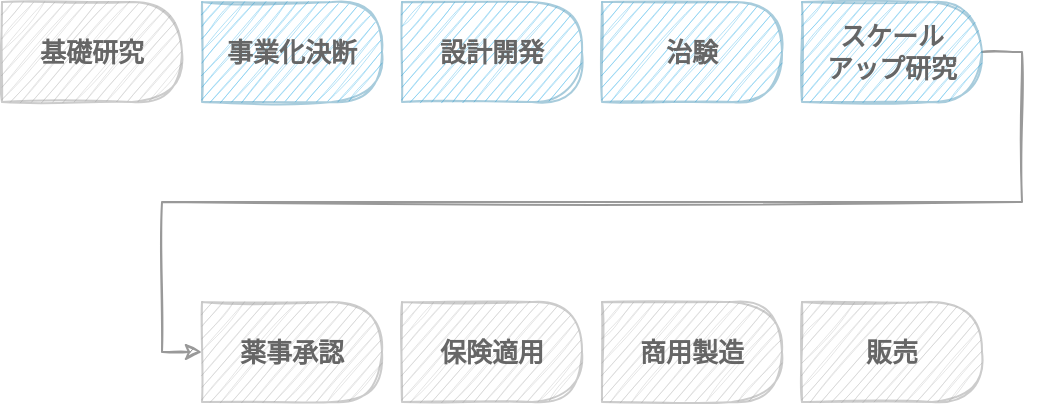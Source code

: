 <mxfile version="16.5.3" type="github" pages="8">
  <diagram id="iuKAMjdSAFSw6GBmPtJa" name="Scope1">
    <mxGraphModel dx="1940" dy="694" grid="1" gridSize="10" guides="1" tooltips="1" connect="1" arrows="1" fold="1" page="1" pageScale="1" pageWidth="850" pageHeight="1100" math="0" shadow="0">
      <root>
        <mxCell id="0" />
        <mxCell id="1" parent="0" />
        <mxCell id="76yHoALL5mbPEJ48qjr9-2" value="基礎研究" style="shape=delay;whiteSpace=wrap;html=1;fontSize=13;strokeColor=#999999;fontColor=#666666;fontStyle=1;fillColor=#CCCCCC;fontFamily=Noto Sans;fontSource=https%3A%2F%2Ffonts.googleapis.com%2Fcss%3Ffamily%3DNoto%2BSans;sketch=1;strokeWidth=1;opacity=50;" parent="1" vertex="1">
          <mxGeometry x="-780" y="520" width="90" height="50" as="geometry" />
        </mxCell>
        <mxCell id="76yHoALL5mbPEJ48qjr9-3" value="事業化決断" style="shape=delay;whiteSpace=wrap;html=1;fontSize=13;strokeColor=#529ABA;fontColor=#666666;fontStyle=1;fillColor=#69C4ED;fontFamily=Noto Sans;fontSource=https%3A%2F%2Ffonts.googleapis.com%2Fcss%3Ffamily%3DNoto%2BSans;sketch=1;opacity=50;strokeWidth=1;" parent="1" vertex="1">
          <mxGeometry x="-680" y="520" width="90" height="50" as="geometry" />
        </mxCell>
        <mxCell id="76yHoALL5mbPEJ48qjr9-4" value="設計開発" style="shape=delay;whiteSpace=wrap;html=1;fontSize=13;strokeColor=#529ABA;fontColor=#666666;fontStyle=1;fillColor=#69C4ED;fontFamily=Noto Sans;fontSource=https%3A%2F%2Ffonts.googleapis.com%2Fcss%3Ffamily%3DNoto%2BSans;sketch=1;opacity=50;strokeWidth=1;" parent="1" vertex="1">
          <mxGeometry x="-580" y="520" width="90" height="50" as="geometry" />
        </mxCell>
        <mxCell id="76yHoALL5mbPEJ48qjr9-5" value="治験" style="shape=delay;whiteSpace=wrap;html=1;fontSize=13;strokeColor=#529ABA;fontColor=#666666;fontStyle=1;fillColor=#69C4ED;fontFamily=Noto Sans;fontSource=https%3A%2F%2Ffonts.googleapis.com%2Fcss%3Ffamily%3DNoto%2BSans;sketch=1;opacity=50;strokeWidth=1;" parent="1" vertex="1">
          <mxGeometry x="-480" y="520" width="90" height="50" as="geometry" />
        </mxCell>
        <mxCell id="76yHoALL5mbPEJ48qjr9-11" style="edgeStyle=orthogonalEdgeStyle;rounded=0;orthogonalLoop=1;jettySize=auto;html=1;exitX=1;exitY=0.5;exitDx=0;exitDy=0;entryX=0;entryY=0.5;entryDx=0;entryDy=0;fillColor=#f5f5f5;strokeColor=#999999;fontFamily=Noto Sans;fontSource=https%3A%2F%2Ffonts.googleapis.com%2Fcss%3Ffamily%3DNoto%2BSans;sketch=1;fontColor=#666666;fontStyle=0" parent="1" source="76yHoALL5mbPEJ48qjr9-6" target="76yHoALL5mbPEJ48qjr9-7" edge="1">
          <mxGeometry relative="1" as="geometry" />
        </mxCell>
        <mxCell id="76yHoALL5mbPEJ48qjr9-6" value="&lt;div&gt;スケール&lt;/div&gt;&lt;div&gt;アップ研究&lt;/div&gt;" style="shape=delay;whiteSpace=wrap;html=1;fontSize=13;strokeColor=#529ABA;fontColor=#666666;fontStyle=1;fillColor=#69C4ED;fontFamily=Noto Sans;fontSource=https%3A%2F%2Ffonts.googleapis.com%2Fcss%3Ffamily%3DNoto%2BSans;sketch=1;opacity=50;strokeWidth=1;" parent="1" vertex="1">
          <mxGeometry x="-380" y="520" width="90" height="50" as="geometry" />
        </mxCell>
        <mxCell id="76yHoALL5mbPEJ48qjr9-7" value="薬事承認" style="shape=delay;whiteSpace=wrap;html=1;fontSize=13;strokeColor=#999999;fontColor=#666666;fontStyle=1;fillColor=#CCCCCC;fontFamily=Noto Sans;fontSource=https%3A%2F%2Ffonts.googleapis.com%2Fcss%3Ffamily%3DNoto%2BSans;sketch=1;strokeWidth=1;opacity=50;" parent="1" vertex="1">
          <mxGeometry x="-680" y="670" width="90" height="50" as="geometry" />
        </mxCell>
        <mxCell id="76yHoALL5mbPEJ48qjr9-8" value="保険適用" style="shape=delay;whiteSpace=wrap;html=1;fontSize=13;strokeColor=#999999;fontColor=#666666;fontStyle=1;fillColor=#CCCCCC;fontFamily=Noto Sans;fontSource=https%3A%2F%2Ffonts.googleapis.com%2Fcss%3Ffamily%3DNoto%2BSans;sketch=1;strokeWidth=1;opacity=50;" parent="1" vertex="1">
          <mxGeometry x="-580" y="670" width="90" height="50" as="geometry" />
        </mxCell>
        <mxCell id="76yHoALL5mbPEJ48qjr9-9" value="商用製造" style="shape=delay;whiteSpace=wrap;html=1;fontSize=13;strokeColor=#999999;fontColor=#666666;fontStyle=1;fillColor=#CCCCCC;fontFamily=Noto Sans;fontSource=https%3A%2F%2Ffonts.googleapis.com%2Fcss%3Ffamily%3DNoto%2BSans;sketch=1;strokeWidth=1;opacity=50;" parent="1" vertex="1">
          <mxGeometry x="-480" y="670" width="90" height="50" as="geometry" />
        </mxCell>
        <mxCell id="76yHoALL5mbPEJ48qjr9-10" value="販売" style="shape=delay;whiteSpace=wrap;html=1;fontSize=13;strokeColor=#999999;fontColor=#666666;fontStyle=1;fillColor=#CCCCCC;fontFamily=Noto Sans;fontSource=https%3A%2F%2Ffonts.googleapis.com%2Fcss%3Ffamily%3DNoto%2BSans;sketch=1;strokeWidth=1;opacity=50;" parent="1" vertex="1">
          <mxGeometry x="-380" y="670" width="90" height="50" as="geometry" />
        </mxCell>
      </root>
    </mxGraphModel>
  </diagram>
  <diagram name="Scope2" id="lq7y6WpqA6HuHxRg6o95">
    <mxGraphModel dx="2790" dy="694" grid="1" gridSize="10" guides="1" tooltips="1" connect="1" arrows="1" fold="1" page="1" pageScale="1" pageWidth="850" pageHeight="1100" math="0" shadow="0">
      <root>
        <mxCell id="eqSnx0wqoSUiIAxdlNyT-0" />
        <mxCell id="eqSnx0wqoSUiIAxdlNyT-1" parent="eqSnx0wqoSUiIAxdlNyT-0" />
        <mxCell id="12EfGe63K_136_F5QD3u-6" style="edgeStyle=orthogonalEdgeStyle;rounded=0;sketch=0;orthogonalLoop=1;jettySize=auto;html=1;exitX=1;exitY=0.5;exitDx=0;exitDy=0;entryX=0;entryY=0.5;entryDx=0;entryDy=0;fontFamily=Noto Sans;fontSource=https%3A%2F%2Ffonts.googleapis.com%2Fcss%3Ffamily%3DNoto%2BSans;fontSize=15;fontColor=#FFFFFF;strokeColor=#999999;" parent="eqSnx0wqoSUiIAxdlNyT-1" source="eqSnx0wqoSUiIAxdlNyT-12" target="12EfGe63K_136_F5QD3u-0" edge="1">
          <mxGeometry relative="1" as="geometry" />
        </mxCell>
        <mxCell id="eqSnx0wqoSUiIAxdlNyT-12" value="事業化計画" style="rounded=1;whiteSpace=wrap;html=1;fontFamily=Noto Sans;fontSource=https%3A%2F%2Ffonts.googleapis.com%2Fcss%3Ffamily%3DNoto%2BSans;fillColor=#529ABA;strokeColor=none;sketch=0;strokeWidth=1;perimeterSpacing=0;fontSize=15;fontColor=#FFFFFF;" parent="eqSnx0wqoSUiIAxdlNyT-1" vertex="1">
          <mxGeometry x="-960" y="440" width="120" height="50" as="geometry" />
        </mxCell>
        <mxCell id="FeP-WYTawY7qhE1VqdEB-0" style="edgeStyle=orthogonalEdgeStyle;rounded=0;orthogonalLoop=1;jettySize=auto;html=1;exitX=1;exitY=0.5;exitDx=0;exitDy=0;entryX=0.5;entryY=0;entryDx=0;entryDy=0;strokeColor=#999999;startArrow=classic;startFill=1;" edge="1" parent="eqSnx0wqoSUiIAxdlNyT-1" source="12EfGe63K_136_F5QD3u-0" target="12EfGe63K_136_F5QD3u-2">
          <mxGeometry relative="1" as="geometry" />
        </mxCell>
        <mxCell id="12EfGe63K_136_F5QD3u-0" value="設計開発計画" style="rounded=1;whiteSpace=wrap;html=1;fontFamily=Noto Sans;fontSource=https%3A%2F%2Ffonts.googleapis.com%2Fcss%3Ffamily%3DNoto%2BSans;fillColor=#529ABA;strokeColor=none;sketch=0;strokeWidth=1;perimeterSpacing=0;fontSize=15;fontColor=#FFFFFF;" parent="eqSnx0wqoSUiIAxdlNyT-1" vertex="1">
          <mxGeometry x="-790" y="440" width="120" height="50" as="geometry" />
        </mxCell>
        <mxCell id="12EfGe63K_136_F5QD3u-8" style="edgeStyle=orthogonalEdgeStyle;rounded=0;sketch=0;orthogonalLoop=1;jettySize=auto;html=1;exitX=1;exitY=0.5;exitDx=0;exitDy=0;fontFamily=Noto Sans;fontSource=https%3A%2F%2Ffonts.googleapis.com%2Fcss%3Ffamily%3DNoto%2BSans;fontSize=15;fontColor=#FFFFFF;strokeColor=#999999;startArrow=classic;startFill=1;" parent="eqSnx0wqoSUiIAxdlNyT-1" source="12EfGe63K_136_F5QD3u-2" target="12EfGe63K_136_F5QD3u-3" edge="1">
          <mxGeometry relative="1" as="geometry" />
        </mxCell>
        <mxCell id="12EfGe63K_136_F5QD3u-2" value="設計インプット" style="rounded=1;whiteSpace=wrap;html=1;fontFamily=Noto Sans;fontSource=https%3A%2F%2Ffonts.googleapis.com%2Fcss%3Ffamily%3DNoto%2BSans;fillColor=#529ABA;strokeColor=none;sketch=0;strokeWidth=1;perimeterSpacing=0;fontSize=15;fontColor=#FFFFFF;" parent="eqSnx0wqoSUiIAxdlNyT-1" vertex="1">
          <mxGeometry x="-700" y="500" width="120" height="50" as="geometry" />
        </mxCell>
        <mxCell id="12EfGe63K_136_F5QD3u-10" style="edgeStyle=orthogonalEdgeStyle;rounded=0;sketch=0;orthogonalLoop=1;jettySize=auto;html=1;exitX=1;exitY=0.5;exitDx=0;exitDy=0;entryX=0.5;entryY=0;entryDx=0;entryDy=0;fontFamily=Noto Sans;fontSource=https%3A%2F%2Ffonts.googleapis.com%2Fcss%3Ffamily%3DNoto%2BSans;fontSize=15;fontColor=#FFFFFF;strokeColor=#999999;startArrow=classic;startFill=1;" parent="eqSnx0wqoSUiIAxdlNyT-1" source="12EfGe63K_136_F5QD3u-3" target="12EfGe63K_136_F5QD3u-9" edge="1">
          <mxGeometry relative="1" as="geometry" />
        </mxCell>
        <mxCell id="12EfGe63K_136_F5QD3u-3" value="開発" style="rounded=1;whiteSpace=wrap;html=1;fontFamily=Noto Sans;fontSource=https%3A%2F%2Ffonts.googleapis.com%2Fcss%3Ffamily%3DNoto%2BSans;fillColor=#529ABA;strokeColor=none;sketch=0;strokeWidth=1;perimeterSpacing=0;fontSize=15;fontColor=#FFFFFF;" parent="eqSnx0wqoSUiIAxdlNyT-1" vertex="1">
          <mxGeometry x="-610" y="560" width="120" height="50" as="geometry" />
        </mxCell>
        <mxCell id="12EfGe63K_136_F5QD3u-12" style="edgeStyle=orthogonalEdgeStyle;rounded=0;sketch=0;orthogonalLoop=1;jettySize=auto;html=1;exitX=1;exitY=0.5;exitDx=0;exitDy=0;fontFamily=Noto Sans;fontSource=https%3A%2F%2Ffonts.googleapis.com%2Fcss%3Ffamily%3DNoto%2BSans;fontSize=13;fontColor=#FFFFFF;strokeColor=#999999;startArrow=classic;startFill=1;" parent="eqSnx0wqoSUiIAxdlNyT-1" source="12EfGe63K_136_F5QD3u-9" target="12EfGe63K_136_F5QD3u-11" edge="1">
          <mxGeometry relative="1" as="geometry" />
        </mxCell>
        <mxCell id="12EfGe63K_136_F5QD3u-9" value="設計検証" style="rounded=1;whiteSpace=wrap;html=1;fontFamily=Noto Sans;fontSource=https%3A%2F%2Ffonts.googleapis.com%2Fcss%3Ffamily%3DNoto%2BSans;fillColor=#529ABA;strokeColor=none;sketch=0;strokeWidth=1;perimeterSpacing=0;fontSize=15;fontColor=#FFFFFF;" parent="eqSnx0wqoSUiIAxdlNyT-1" vertex="1">
          <mxGeometry x="-520" y="620" width="120" height="50" as="geometry" />
        </mxCell>
        <mxCell id="12EfGe63K_136_F5QD3u-14" style="edgeStyle=orthogonalEdgeStyle;rounded=0;sketch=0;orthogonalLoop=1;jettySize=auto;html=1;exitX=1;exitY=0.5;exitDx=0;exitDy=0;entryX=0.5;entryY=0;entryDx=0;entryDy=0;fontFamily=Noto Sans;fontSource=https%3A%2F%2Ffonts.googleapis.com%2Fcss%3Ffamily%3DNoto%2BSans;fontSize=15;fontColor=#FFFFFF;startArrow=classic;startFill=1;strokeColor=#999999;" parent="eqSnx0wqoSUiIAxdlNyT-1" source="12EfGe63K_136_F5QD3u-11" target="12EfGe63K_136_F5QD3u-13" edge="1">
          <mxGeometry relative="1" as="geometry" />
        </mxCell>
        <mxCell id="12EfGe63K_136_F5QD3u-11" value="臨床開発" style="rounded=1;whiteSpace=wrap;html=1;fontFamily=Noto Sans;fontSource=https%3A%2F%2Ffonts.googleapis.com%2Fcss%3Ffamily%3DNoto%2BSans;fillColor=#529ABA;strokeColor=none;sketch=0;strokeWidth=1;perimeterSpacing=0;fontSize=15;fontColor=#FFFFFF;" parent="eqSnx0wqoSUiIAxdlNyT-1" vertex="1">
          <mxGeometry x="-430" y="680" width="120" height="50" as="geometry" />
        </mxCell>
        <mxCell id="N5G9naEENow_rM-A72xV-1" style="edgeStyle=orthogonalEdgeStyle;rounded=0;sketch=0;orthogonalLoop=1;jettySize=auto;html=1;exitX=1;exitY=0.5;exitDx=0;exitDy=0;entryX=0;entryY=0.5;entryDx=0;entryDy=0;fontFamily=Noto Sans;fontSource=https%3A%2F%2Ffonts.googleapis.com%2Fcss%3Ffamily%3DNoto%2BSans;fontSize=15;fontColor=#FFFFFF;startArrow=none;startFill=0;strokeColor=#999999;" parent="eqSnx0wqoSUiIAxdlNyT-1" source="12EfGe63K_136_F5QD3u-13" target="N5G9naEENow_rM-A72xV-0" edge="1">
          <mxGeometry relative="1" as="geometry" />
        </mxCell>
        <mxCell id="12EfGe63K_136_F5QD3u-13" value="製造移管" style="rounded=1;whiteSpace=wrap;html=1;fontFamily=Noto Sans;fontSource=https%3A%2F%2Ffonts.googleapis.com%2Fcss%3Ffamily%3DNoto%2BSans;fillColor=#529ABA;strokeColor=none;sketch=0;strokeWidth=1;perimeterSpacing=0;fontSize=15;fontColor=#FFFFFF;" parent="eqSnx0wqoSUiIAxdlNyT-1" vertex="1">
          <mxGeometry x="-340" y="740" width="120" height="50" as="geometry" />
        </mxCell>
        <mxCell id="N5G9naEENow_rM-A72xV-4" style="edgeStyle=orthogonalEdgeStyle;rounded=0;sketch=0;orthogonalLoop=1;jettySize=auto;html=1;exitX=0.5;exitY=0;exitDx=0;exitDy=0;entryX=1;entryY=0.5;entryDx=0;entryDy=0;fontFamily=Noto Sans;fontSource=https%3A%2F%2Ffonts.googleapis.com%2Fcss%3Ffamily%3DNoto%2BSans;fontSize=15;fontColor=#FFFFFF;startArrow=none;startFill=0;strokeColor=#999999;" parent="eqSnx0wqoSUiIAxdlNyT-1" source="N5G9naEENow_rM-A72xV-0" target="N5G9naEENow_rM-A72xV-3" edge="1">
          <mxGeometry relative="1" as="geometry" />
        </mxCell>
        <mxCell id="N5G9naEENow_rM-A72xV-0" value="市場導入" style="rounded=1;whiteSpace=wrap;html=1;fontFamily=Noto Sans;fontSource=https%3A%2F%2Ffonts.googleapis.com%2Fcss%3Ffamily%3DNoto%2BSans;fillColor=#808080;strokeColor=none;sketch=0;strokeWidth=1;perimeterSpacing=0;fontSize=15;fontColor=#FFFFFF;" parent="eqSnx0wqoSUiIAxdlNyT-1" vertex="1">
          <mxGeometry x="-170" y="740" width="120" height="50" as="geometry" />
        </mxCell>
        <mxCell id="FeP-WYTawY7qhE1VqdEB-1" style="edgeStyle=orthogonalEdgeStyle;rounded=0;orthogonalLoop=1;jettySize=auto;html=1;exitX=0;exitY=0.5;exitDx=0;exitDy=0;entryX=0.5;entryY=0;entryDx=0;entryDy=0;startArrow=none;startFill=0;strokeColor=#999999;" edge="1" parent="eqSnx0wqoSUiIAxdlNyT-1" source="N5G9naEENow_rM-A72xV-3" target="12EfGe63K_136_F5QD3u-0">
          <mxGeometry relative="1" as="geometry" />
        </mxCell>
        <mxCell id="N5G9naEENow_rM-A72xV-3" value="設計変更" style="rounded=1;whiteSpace=wrap;html=1;fontFamily=Noto Sans;fontSource=https%3A%2F%2Ffonts.googleapis.com%2Fcss%3Ffamily%3DNoto%2BSans;fillColor=#529ABA;strokeColor=none;sketch=0;strokeWidth=1;perimeterSpacing=0;fontSize=15;fontColor=#FFFFFF;" parent="eqSnx0wqoSUiIAxdlNyT-1" vertex="1">
          <mxGeometry x="-470" y="370" width="120" height="50" as="geometry" />
        </mxCell>
        <mxCell id="ldZBm3tg4VJGmdEQy_KW-0" value="" style="shape=mxgraph.signs.healthcare.surgery;html=1;pointerEvents=1;fillColor=#000000;strokeColor=none;verticalLabelPosition=bottom;verticalAlign=top;align=center;fontSize=18;" vertex="1" parent="eqSnx0wqoSUiIAxdlNyT-1">
          <mxGeometry x="-350" y="640" width="51.02" height="50" as="geometry" />
        </mxCell>
        <mxCell id="ldZBm3tg4VJGmdEQy_KW-1" value="" style="sketch=0;pointerEvents=1;shadow=0;dashed=0;html=1;strokeColor=none;fillColor=#505050;labelPosition=center;verticalLabelPosition=bottom;verticalAlign=top;outlineConnect=0;align=center;shape=mxgraph.office.services.verification_service;fontSize=18;" vertex="1" parent="eqSnx0wqoSUiIAxdlNyT-1">
          <mxGeometry x="-440" y="590" width="48.31" height="50" as="geometry" />
        </mxCell>
        <mxCell id="ldZBm3tg4VJGmdEQy_KW-2" value="" style="verticalLabelPosition=bottom;html=1;verticalAlign=top;align=center;strokeColor=none;fillColor=#4D4D4D;shape=mxgraph.azure.azure_sdk;fontSize=18;" vertex="1" parent="eqSnx0wqoSUiIAxdlNyT-1">
          <mxGeometry x="-520" y="526" width="50" height="47.5" as="geometry" />
        </mxCell>
        <mxCell id="ldZBm3tg4VJGmdEQy_KW-5" value="" style="sketch=0;aspect=fixed;html=1;points=[];align=center;image;fontSize=12;image=img/lib/mscae/Input.svg;fillColor=#4D4D4D;" vertex="1" parent="eqSnx0wqoSUiIAxdlNyT-1">
          <mxGeometry x="-610" y="470" width="50" height="45" as="geometry" />
        </mxCell>
        <mxCell id="ldZBm3tg4VJGmdEQy_KW-6" value="" style="sketch=0;outlineConnect=0;fontColor=#232F3E;gradientColor=none;fillColor=#4D4D4D;strokeColor=none;dashed=0;verticalLabelPosition=bottom;verticalAlign=top;align=center;html=1;fontSize=12;fontStyle=0;aspect=fixed;pointerEvents=1;shape=mxgraph.aws4.backup_plan;" vertex="1" parent="eqSnx0wqoSUiIAxdlNyT-1">
          <mxGeometry x="-690" y="410" width="36.92" height="48" as="geometry" />
        </mxCell>
        <mxCell id="UHk8IrDFqjBZt8IHk4vB-0" value="" style="verticalLabelPosition=bottom;sketch=0;html=1;fillColor=#282828;strokeColor=none;verticalAlign=top;pointerEvents=1;align=center;shape=mxgraph.cisco_safe.business_icons.icon17;fontSize=18;" vertex="1" parent="eqSnx0wqoSUiIAxdlNyT-1">
          <mxGeometry x="-870" y="416.75" width="50" height="34.5" as="geometry" />
        </mxCell>
        <mxCell id="UHk8IrDFqjBZt8IHk4vB-2" value="" style="outlineConnect=0;dashed=0;verticalLabelPosition=bottom;verticalAlign=top;align=center;html=1;shape=mxgraph.aws3.change_set;fillColor=#4D4D4D;gradientColor=none;fontSize=18;" vertex="1" parent="eqSnx0wqoSUiIAxdlNyT-1">
          <mxGeometry x="-390" y="340" width="40" height="50" as="geometry" />
        </mxCell>
        <mxCell id="UHk8IrDFqjBZt8IHk4vB-3" value="" style="shape=image;html=1;verticalAlign=top;verticalLabelPosition=bottom;labelBackgroundColor=#ffffff;imageAspect=0;aspect=fixed;image=https://cdn2.iconfinder.com/data/icons/competitive-strategy-and-corporate-training/512/705_Automation_factory_hand_mechanism_package-128.png;fontSize=18;fillColor=#4D4D4D;" vertex="1" parent="eqSnx0wqoSUiIAxdlNyT-1">
          <mxGeometry x="-260" y="690" width="68" height="68" as="geometry" />
        </mxCell>
        <mxCell id="UHk8IrDFqjBZt8IHk4vB-5" value="" style="shape=image;html=1;verticalAlign=top;verticalLabelPosition=bottom;labelBackgroundColor=#ffffff;imageAspect=0;aspect=fixed;image=https://cdn4.iconfinder.com/data/icons/aiga-symbol-signs/612/aiga_first_aid_bg-128.png;fontSize=18;fillColor=#808080;" vertex="1" parent="eqSnx0wqoSUiIAxdlNyT-1">
          <mxGeometry x="-80" y="710" width="48" height="48" as="geometry" />
        </mxCell>
      </root>
    </mxGraphModel>
  </diagram>
  <diagram id="ZCAo-ZA-OAc-q7RtXa3J" name="Scope w/DR">
    <mxGraphModel dx="2790" dy="694" grid="1" gridSize="10" guides="1" tooltips="1" connect="1" arrows="1" fold="1" page="1" pageScale="1" pageWidth="850" pageHeight="1100" math="0" shadow="0">
      <root>
        <mxCell id="0bfAoqfOU0yHdPyfX0gx-0" />
        <mxCell id="0bfAoqfOU0yHdPyfX0gx-1" parent="0bfAoqfOU0yHdPyfX0gx-0" />
        <mxCell id="M6hb467XXjWPTFllg2vR-0" style="edgeStyle=orthogonalEdgeStyle;rounded=0;sketch=0;orthogonalLoop=1;jettySize=auto;html=1;exitX=1;exitY=0.5;exitDx=0;exitDy=0;entryX=0;entryY=0.5;entryDx=0;entryDy=0;fontFamily=Noto Sans;fontSource=https%3A%2F%2Ffonts.googleapis.com%2Fcss%3Ffamily%3DNoto%2BSans;fontSize=15;fontColor=#FFFFFF;strokeColor=#999999;" edge="1" parent="0bfAoqfOU0yHdPyfX0gx-1" source="M6hb467XXjWPTFllg2vR-1" target="M6hb467XXjWPTFllg2vR-3">
          <mxGeometry relative="1" as="geometry" />
        </mxCell>
        <mxCell id="M6hb467XXjWPTFllg2vR-1" value="事業化計画" style="rounded=1;whiteSpace=wrap;html=1;fontFamily=Noto Sans;fontSource=https%3A%2F%2Ffonts.googleapis.com%2Fcss%3Ffamily%3DNoto%2BSans;fillColor=#529ABA;strokeColor=none;sketch=0;strokeWidth=1;perimeterSpacing=0;fontSize=15;fontColor=#FFFFFF;" vertex="1" parent="0bfAoqfOU0yHdPyfX0gx-1">
          <mxGeometry x="-960" y="440" width="120" height="50" as="geometry" />
        </mxCell>
        <mxCell id="M6hb467XXjWPTFllg2vR-2" style="edgeStyle=orthogonalEdgeStyle;rounded=0;orthogonalLoop=1;jettySize=auto;html=1;exitX=1;exitY=0.5;exitDx=0;exitDy=0;entryX=0.5;entryY=0;entryDx=0;entryDy=0;strokeColor=#999999;startArrow=classic;startFill=1;" edge="1" parent="0bfAoqfOU0yHdPyfX0gx-1" source="M6hb467XXjWPTFllg2vR-3" target="M6hb467XXjWPTFllg2vR-5">
          <mxGeometry relative="1" as="geometry" />
        </mxCell>
        <mxCell id="M6hb467XXjWPTFllg2vR-3" value="設計開発計画" style="rounded=1;whiteSpace=wrap;html=1;fontFamily=Noto Sans;fontSource=https%3A%2F%2Ffonts.googleapis.com%2Fcss%3Ffamily%3DNoto%2BSans;fillColor=#529ABA;strokeColor=none;sketch=0;strokeWidth=1;perimeterSpacing=0;fontSize=15;fontColor=#FFFFFF;" vertex="1" parent="0bfAoqfOU0yHdPyfX0gx-1">
          <mxGeometry x="-790" y="440" width="120" height="50" as="geometry" />
        </mxCell>
        <mxCell id="M6hb467XXjWPTFllg2vR-4" style="edgeStyle=orthogonalEdgeStyle;rounded=0;sketch=0;orthogonalLoop=1;jettySize=auto;html=1;exitX=1;exitY=0.5;exitDx=0;exitDy=0;fontFamily=Noto Sans;fontSource=https%3A%2F%2Ffonts.googleapis.com%2Fcss%3Ffamily%3DNoto%2BSans;fontSize=15;fontColor=#FFFFFF;strokeColor=#999999;startArrow=classic;startFill=1;" edge="1" parent="0bfAoqfOU0yHdPyfX0gx-1" source="M6hb467XXjWPTFllg2vR-5" target="M6hb467XXjWPTFllg2vR-7">
          <mxGeometry relative="1" as="geometry" />
        </mxCell>
        <mxCell id="M6hb467XXjWPTFllg2vR-5" value="設計インプット" style="rounded=1;whiteSpace=wrap;html=1;fontFamily=Noto Sans;fontSource=https%3A%2F%2Ffonts.googleapis.com%2Fcss%3Ffamily%3DNoto%2BSans;fillColor=#529ABA;strokeColor=none;sketch=0;strokeWidth=1;perimeterSpacing=0;fontSize=15;fontColor=#FFFFFF;" vertex="1" parent="0bfAoqfOU0yHdPyfX0gx-1">
          <mxGeometry x="-700" y="500" width="120" height="50" as="geometry" />
        </mxCell>
        <mxCell id="M6hb467XXjWPTFllg2vR-6" style="edgeStyle=orthogonalEdgeStyle;rounded=0;sketch=0;orthogonalLoop=1;jettySize=auto;html=1;exitX=1;exitY=0.5;exitDx=0;exitDy=0;entryX=0.5;entryY=0;entryDx=0;entryDy=0;fontFamily=Noto Sans;fontSource=https%3A%2F%2Ffonts.googleapis.com%2Fcss%3Ffamily%3DNoto%2BSans;fontSize=15;fontColor=#FFFFFF;strokeColor=#999999;startArrow=classic;startFill=1;" edge="1" parent="0bfAoqfOU0yHdPyfX0gx-1" source="M6hb467XXjWPTFllg2vR-7" target="M6hb467XXjWPTFllg2vR-9">
          <mxGeometry relative="1" as="geometry" />
        </mxCell>
        <mxCell id="M6hb467XXjWPTFllg2vR-7" value="設計開発" style="rounded=1;whiteSpace=wrap;html=1;fontFamily=Noto Sans;fontSource=https%3A%2F%2Ffonts.googleapis.com%2Fcss%3Ffamily%3DNoto%2BSans;fillColor=#529ABA;strokeColor=none;sketch=0;strokeWidth=1;perimeterSpacing=0;fontSize=15;fontColor=#FFFFFF;" vertex="1" parent="0bfAoqfOU0yHdPyfX0gx-1">
          <mxGeometry x="-610" y="560" width="120" height="50" as="geometry" />
        </mxCell>
        <mxCell id="M6hb467XXjWPTFllg2vR-8" style="edgeStyle=orthogonalEdgeStyle;rounded=0;sketch=0;orthogonalLoop=1;jettySize=auto;html=1;exitX=1;exitY=0.5;exitDx=0;exitDy=0;fontFamily=Noto Sans;fontSource=https%3A%2F%2Ffonts.googleapis.com%2Fcss%3Ffamily%3DNoto%2BSans;fontSize=13;fontColor=#FFFFFF;strokeColor=#999999;startArrow=classic;startFill=1;" edge="1" parent="0bfAoqfOU0yHdPyfX0gx-1" source="M6hb467XXjWPTFllg2vR-9" target="M6hb467XXjWPTFllg2vR-11">
          <mxGeometry relative="1" as="geometry" />
        </mxCell>
        <mxCell id="M6hb467XXjWPTFllg2vR-9" value="設計検証" style="rounded=1;whiteSpace=wrap;html=1;fontFamily=Noto Sans;fontSource=https%3A%2F%2Ffonts.googleapis.com%2Fcss%3Ffamily%3DNoto%2BSans;fillColor=#529ABA;strokeColor=none;sketch=0;strokeWidth=1;perimeterSpacing=0;fontSize=15;fontColor=#FFFFFF;" vertex="1" parent="0bfAoqfOU0yHdPyfX0gx-1">
          <mxGeometry x="-520" y="620" width="120" height="50" as="geometry" />
        </mxCell>
        <mxCell id="M6hb467XXjWPTFllg2vR-10" style="edgeStyle=orthogonalEdgeStyle;rounded=0;sketch=0;orthogonalLoop=1;jettySize=auto;html=1;exitX=1;exitY=0.5;exitDx=0;exitDy=0;entryX=0.5;entryY=0;entryDx=0;entryDy=0;fontFamily=Noto Sans;fontSource=https%3A%2F%2Ffonts.googleapis.com%2Fcss%3Ffamily%3DNoto%2BSans;fontSize=15;fontColor=#FFFFFF;startArrow=classic;startFill=1;strokeColor=#999999;" edge="1" parent="0bfAoqfOU0yHdPyfX0gx-1" source="M6hb467XXjWPTFllg2vR-11" target="M6hb467XXjWPTFllg2vR-13">
          <mxGeometry relative="1" as="geometry" />
        </mxCell>
        <mxCell id="M6hb467XXjWPTFllg2vR-11" value="臨床開発" style="rounded=1;whiteSpace=wrap;html=1;fontFamily=Noto Sans;fontSource=https%3A%2F%2Ffonts.googleapis.com%2Fcss%3Ffamily%3DNoto%2BSans;fillColor=#529ABA;strokeColor=none;sketch=0;strokeWidth=1;perimeterSpacing=0;fontSize=15;fontColor=#FFFFFF;" vertex="1" parent="0bfAoqfOU0yHdPyfX0gx-1">
          <mxGeometry x="-430" y="680" width="120" height="50" as="geometry" />
        </mxCell>
        <mxCell id="M6hb467XXjWPTFllg2vR-12" style="edgeStyle=orthogonalEdgeStyle;rounded=0;sketch=0;orthogonalLoop=1;jettySize=auto;html=1;exitX=1;exitY=0.5;exitDx=0;exitDy=0;entryX=0;entryY=0.5;entryDx=0;entryDy=0;fontFamily=Noto Sans;fontSource=https%3A%2F%2Ffonts.googleapis.com%2Fcss%3Ffamily%3DNoto%2BSans;fontSize=15;fontColor=#FFFFFF;startArrow=none;startFill=0;strokeColor=#999999;" edge="1" parent="0bfAoqfOU0yHdPyfX0gx-1" source="M6hb467XXjWPTFllg2vR-13" target="M6hb467XXjWPTFllg2vR-15">
          <mxGeometry relative="1" as="geometry" />
        </mxCell>
        <mxCell id="M6hb467XXjWPTFllg2vR-13" value="製造移管" style="rounded=1;whiteSpace=wrap;html=1;fontFamily=Noto Sans;fontSource=https%3A%2F%2Ffonts.googleapis.com%2Fcss%3Ffamily%3DNoto%2BSans;fillColor=#529ABA;strokeColor=none;sketch=0;strokeWidth=1;perimeterSpacing=0;fontSize=15;fontColor=#FFFFFF;" vertex="1" parent="0bfAoqfOU0yHdPyfX0gx-1">
          <mxGeometry x="-340" y="740" width="120" height="50" as="geometry" />
        </mxCell>
        <mxCell id="M6hb467XXjWPTFllg2vR-14" style="edgeStyle=orthogonalEdgeStyle;rounded=0;sketch=0;orthogonalLoop=1;jettySize=auto;html=1;exitX=0.5;exitY=0;exitDx=0;exitDy=0;entryX=1;entryY=0.5;entryDx=0;entryDy=0;fontFamily=Noto Sans;fontSource=https%3A%2F%2Ffonts.googleapis.com%2Fcss%3Ffamily%3DNoto%2BSans;fontSize=15;fontColor=#FFFFFF;startArrow=none;startFill=0;strokeColor=#999999;" edge="1" parent="0bfAoqfOU0yHdPyfX0gx-1" source="M6hb467XXjWPTFllg2vR-15" target="M6hb467XXjWPTFllg2vR-17">
          <mxGeometry relative="1" as="geometry" />
        </mxCell>
        <mxCell id="M6hb467XXjWPTFllg2vR-15" value="市場導入" style="rounded=1;whiteSpace=wrap;html=1;fontFamily=Noto Sans;fontSource=https%3A%2F%2Ffonts.googleapis.com%2Fcss%3Ffamily%3DNoto%2BSans;fillColor=#666666;strokeColor=none;sketch=0;strokeWidth=1;perimeterSpacing=0;fontSize=15;fontColor=#FFFFFF;" vertex="1" parent="0bfAoqfOU0yHdPyfX0gx-1">
          <mxGeometry x="-170" y="740" width="120" height="50" as="geometry" />
        </mxCell>
        <mxCell id="M6hb467XXjWPTFllg2vR-16" style="edgeStyle=orthogonalEdgeStyle;rounded=0;orthogonalLoop=1;jettySize=auto;html=1;exitX=0;exitY=0.5;exitDx=0;exitDy=0;entryX=0.5;entryY=0;entryDx=0;entryDy=0;startArrow=none;startFill=0;strokeColor=#999999;" edge="1" parent="0bfAoqfOU0yHdPyfX0gx-1" source="M6hb467XXjWPTFllg2vR-17" target="M6hb467XXjWPTFllg2vR-3">
          <mxGeometry relative="1" as="geometry" />
        </mxCell>
        <mxCell id="M6hb467XXjWPTFllg2vR-17" value="設計変更" style="rounded=1;whiteSpace=wrap;html=1;fontFamily=Noto Sans;fontSource=https%3A%2F%2Ffonts.googleapis.com%2Fcss%3Ffamily%3DNoto%2BSans;fillColor=#529ABA;strokeColor=none;sketch=0;strokeWidth=1;perimeterSpacing=0;fontSize=15;fontColor=#FFFFFF;" vertex="1" parent="0bfAoqfOU0yHdPyfX0gx-1">
          <mxGeometry x="-470" y="380" width="120" height="50" as="geometry" />
        </mxCell>
        <mxCell id="M6hb467XXjWPTFllg2vR-18" value="DR1" style="whiteSpace=wrap;html=1;shape=mxgraph.basic.oval_callout;fontFamily=Montserrat;fontSource=https%3A%2F%2Ffonts.googleapis.com%2Fcss%3Ffamily%3DMontserrat;fontSize=18;" vertex="1" parent="0bfAoqfOU0yHdPyfX0gx-1">
          <mxGeometry x="-700" y="390" width="100" height="60" as="geometry" />
        </mxCell>
        <mxCell id="M6hb467XXjWPTFllg2vR-19" value="DR2" style="whiteSpace=wrap;html=1;shape=mxgraph.basic.oval_callout;fontFamily=Montserrat;fontSource=https%3A%2F%2Ffonts.googleapis.com%2Fcss%3Ffamily%3DMontserrat;fontSize=18;" vertex="1" parent="0bfAoqfOU0yHdPyfX0gx-1">
          <mxGeometry x="-610" y="460" width="100" height="60" as="geometry" />
        </mxCell>
        <mxCell id="M6hb467XXjWPTFllg2vR-20" value="DR3" style="whiteSpace=wrap;html=1;shape=mxgraph.basic.oval_callout;fontFamily=Montserrat;fontSource=https%3A%2F%2Ffonts.googleapis.com%2Fcss%3Ffamily%3DMontserrat;fontSize=18;" vertex="1" parent="0bfAoqfOU0yHdPyfX0gx-1">
          <mxGeometry x="-440" y="580" width="100" height="60" as="geometry" />
        </mxCell>
        <mxCell id="M6hb467XXjWPTFllg2vR-21" value="DR4" style="whiteSpace=wrap;html=1;shape=mxgraph.basic.oval_callout;fontFamily=Montserrat;fontSource=https%3A%2F%2Ffonts.googleapis.com%2Fcss%3Ffamily%3DMontserrat;fontSize=18;" vertex="1" parent="0bfAoqfOU0yHdPyfX0gx-1">
          <mxGeometry x="-340" y="640" width="100" height="60" as="geometry" />
        </mxCell>
        <mxCell id="M6hb467XXjWPTFllg2vR-22" value="DR5" style="whiteSpace=wrap;html=1;shape=mxgraph.basic.oval_callout;fontFamily=Montserrat;fontSource=https%3A%2F%2Ffonts.googleapis.com%2Fcss%3Ffamily%3DMontserrat;fontSize=18;" vertex="1" parent="0bfAoqfOU0yHdPyfX0gx-1">
          <mxGeometry x="-380" y="340" width="100" height="60" as="geometry" />
        </mxCell>
      </root>
    </mxGraphModel>
  </diagram>
  <diagram id="Aa9PFMxwlNfnsbcR9p8c" name="Doc_strucrure">
    <mxGraphModel dx="1090" dy="694" grid="1" gridSize="10" guides="1" tooltips="1" connect="1" arrows="1" fold="1" page="1" pageScale="1" pageWidth="850" pageHeight="1100" math="0" shadow="0">
      <root>
        <mxCell id="kwe16WTq3SODDVzNMtVF-0" />
        <mxCell id="kwe16WTq3SODDVzNMtVF-1" parent="kwe16WTq3SODDVzNMtVF-0" />
      </root>
    </mxGraphModel>
  </diagram>
  <diagram id="PuTErIkUQHHaxOQW5xAx" name="PJ_structure">
    <mxGraphModel dx="1090" dy="694" grid="1" gridSize="10" guides="1" tooltips="1" connect="1" arrows="1" fold="1" page="1" pageScale="1" pageWidth="850" pageHeight="1100" math="0" shadow="0">
      <root>
        <mxCell id="Yq5WNJcUjdj_qgMxefIM-0" />
        <mxCell id="Yq5WNJcUjdj_qgMxefIM-1" parent="Yq5WNJcUjdj_qgMxefIM-0" />
      </root>
    </mxGraphModel>
  </diagram>
  <diagram id="ZE42oGExc5WqbOK2Fqf-" name="Meeting">
    <mxGraphModel dx="1090" dy="694" grid="1" gridSize="10" guides="1" tooltips="1" connect="1" arrows="1" fold="1" page="1" pageScale="1" pageWidth="850" pageHeight="1100" math="0" shadow="0">
      <root>
        <mxCell id="B6JgSWECATYwMOb2hMvR-0" />
        <mxCell id="B6JgSWECATYwMOb2hMvR-1" parent="B6JgSWECATYwMOb2hMvR-0" />
      </root>
    </mxGraphModel>
  </diagram>
  <diagram id="ExtQ2N98_CgnjT1G74Nd" name="Docs_tobepreparedNOW">
    <mxGraphModel dx="1090" dy="694" grid="1" gridSize="10" guides="1" tooltips="1" connect="1" arrows="1" fold="1" page="1" pageScale="1" pageWidth="850" pageHeight="1100" math="0" shadow="0">
      <root>
        <mxCell id="ZWQeATHiny7E6jL63voP-0" />
        <mxCell id="ZWQeATHiny7E6jL63voP-1" parent="ZWQeATHiny7E6jL63voP-0" />
      </root>
    </mxGraphModel>
  </diagram>
  <diagram id="st48_jE9CS9oup0v8fQp" name="GAP_VM&amp;OMD">
    <mxGraphModel dx="1090" dy="694" grid="1" gridSize="10" guides="1" tooltips="1" connect="1" arrows="1" fold="1" page="1" pageScale="1" pageWidth="850" pageHeight="1100" math="0" shadow="0">
      <root>
        <mxCell id="Ncmma1ZJc_cOh69k3OGM-0" />
        <mxCell id="Ncmma1ZJc_cOh69k3OGM-1" parent="Ncmma1ZJc_cOh69k3OGM-0" />
      </root>
    </mxGraphModel>
  </diagram>
</mxfile>
